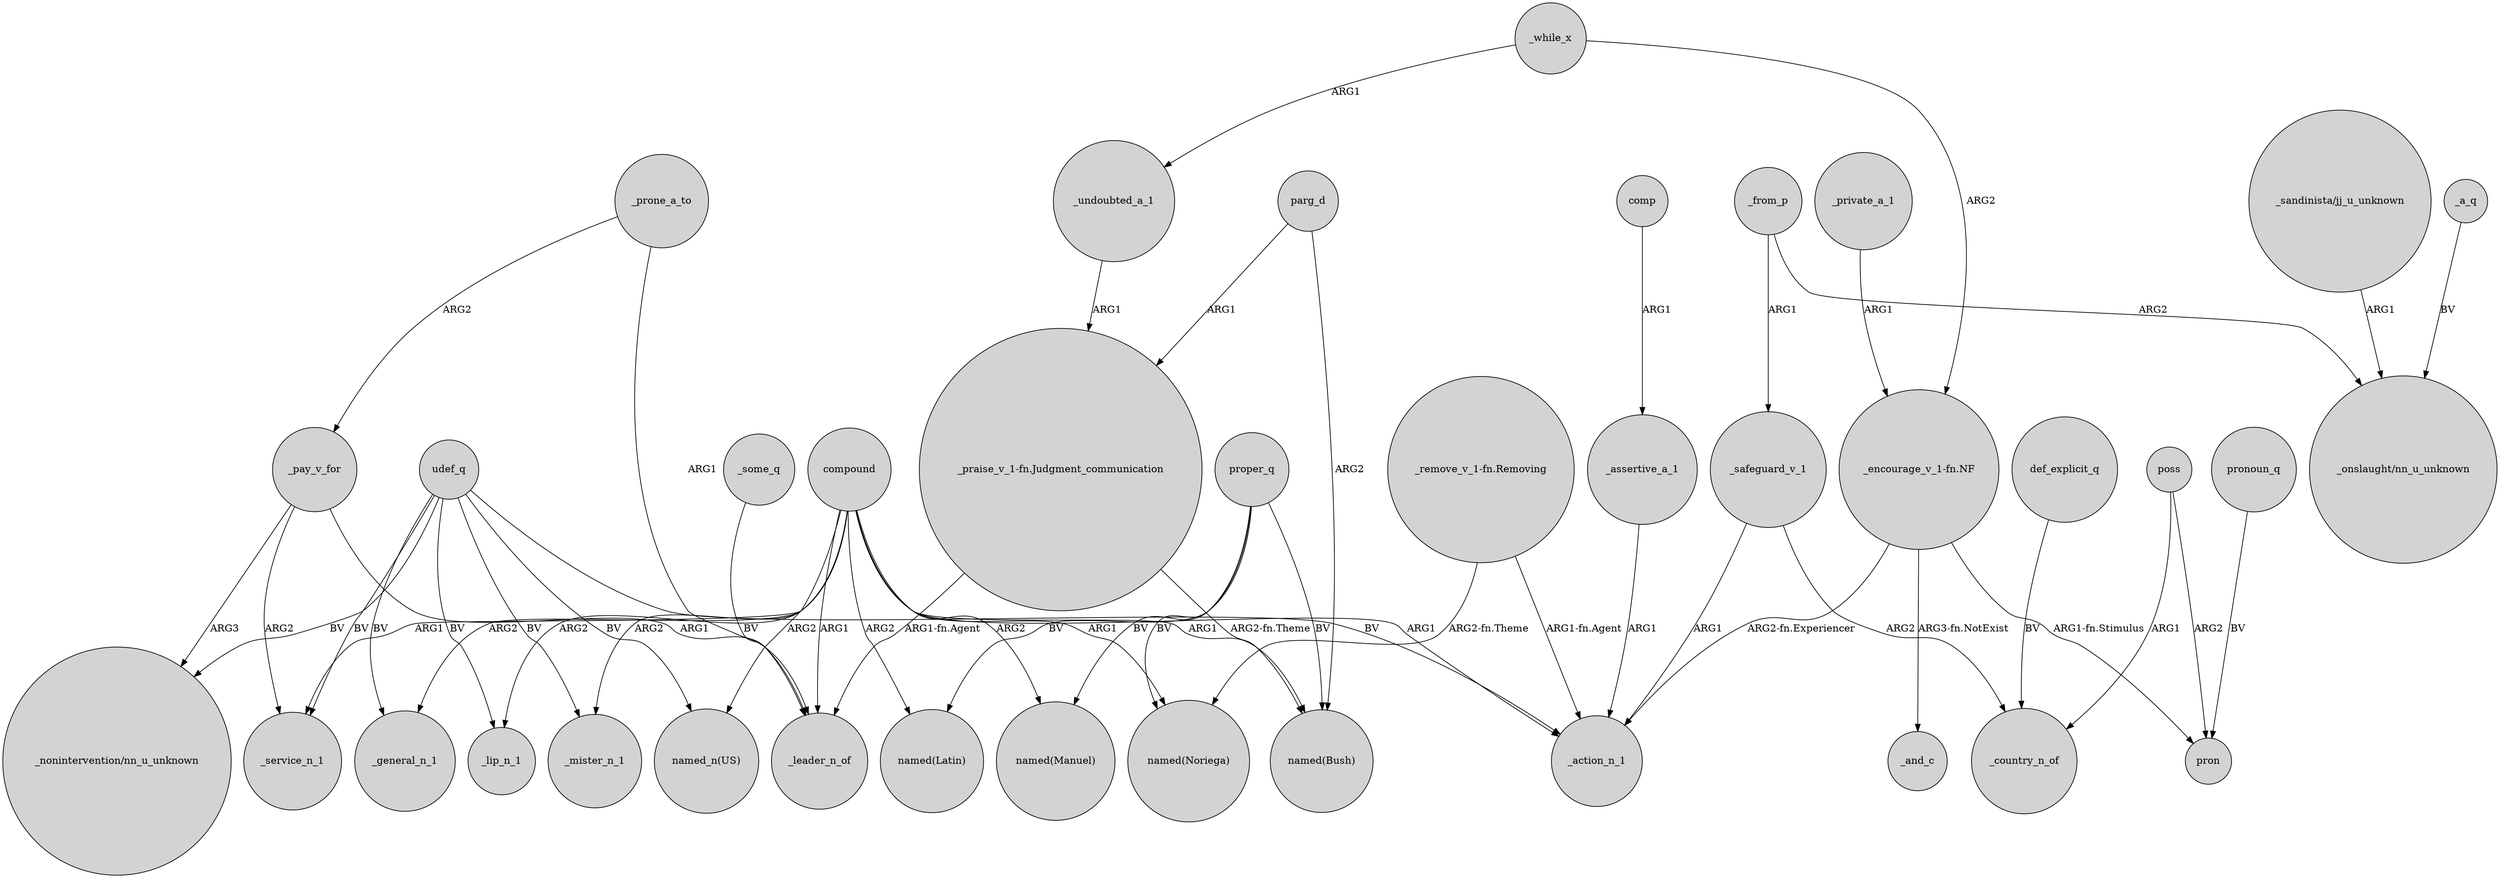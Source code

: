 digraph {
	node [shape=circle style=filled]
	_from_p -> _safeguard_v_1 [label=ARG1]
	compound -> _general_n_1 [label=ARG2]
	udef_q -> "named_n(US)" [label=BV]
	proper_q -> "named(Manuel)" [label=BV]
	poss -> pron [label=ARG2]
	_undoubted_a_1 -> "_praise_v_1-fn.Judgment_communication" [label=ARG1]
	compound -> _lip_n_1 [label=ARG2]
	"_praise_v_1-fn.Judgment_communication" -> "named(Bush)" [label="ARG2-fn.Theme"]
	compound -> _mister_n_1 [label=ARG2]
	"_encourage_v_1-fn.NF" -> _and_c [label="ARG3-fn.NotExist"]
	"_remove_v_1-fn.Removing" -> _action_n_1 [label="ARG1-fn.Agent"]
	parg_d -> "_praise_v_1-fn.Judgment_communication" [label=ARG1]
	udef_q -> "_nonintervention/nn_u_unknown" [label=BV]
	udef_q -> _mister_n_1 [label=BV]
	_while_x -> _undoubted_a_1 [label=ARG1]
	udef_q -> _general_n_1 [label=BV]
	_safeguard_v_1 -> _action_n_1 [label=ARG1]
	compound -> _leader_n_of [label=ARG1]
	_pay_v_for -> _service_n_1 [label=ARG2]
	_some_q -> _leader_n_of [label=BV]
	compound -> "named_n(US)" [label=ARG2]
	proper_q -> "named(Noriega)" [label=BV]
	_pay_v_for -> "_nonintervention/nn_u_unknown" [label=ARG3]
	"_encourage_v_1-fn.NF" -> pron [label="ARG1-fn.Stimulus"]
	parg_d -> "named(Bush)" [label=ARG2]
	comp -> _assertive_a_1 [label=ARG1]
	udef_q -> _lip_n_1 [label=BV]
	pronoun_q -> pron [label=BV]
	def_explicit_q -> _country_n_of [label=BV]
	udef_q -> _service_n_1 [label=BV]
	"_praise_v_1-fn.Judgment_communication" -> _leader_n_of [label="ARG1-fn.Agent"]
	compound -> "named(Noriega)" [label=ARG1]
	_prone_a_to -> _leader_n_of [label=ARG1]
	_pay_v_for -> _leader_n_of [label=ARG1]
	"_encourage_v_1-fn.NF" -> _action_n_1 [label="ARG2-fn.Experiencer"]
	poss -> _country_n_of [label=ARG1]
	proper_q -> "named(Bush)" [label=BV]
	_safeguard_v_1 -> _country_n_of [label=ARG2]
	compound -> _action_n_1 [label=ARG1]
	"_sandinista/jj_u_unknown" -> "_onslaught/nn_u_unknown" [label=ARG1]
	_while_x -> "_encourage_v_1-fn.NF" [label=ARG2]
	_prone_a_to -> _pay_v_for [label=ARG2]
	compound -> "named(Manuel)" [label=ARG2]
	udef_q -> _action_n_1 [label=BV]
	proper_q -> "named(Latin)" [label=BV]
	_from_p -> "_onslaught/nn_u_unknown" [label=ARG2]
	_assertive_a_1 -> _action_n_1 [label=ARG1]
	compound -> _service_n_1 [label=ARG1]
	_private_a_1 -> "_encourage_v_1-fn.NF" [label=ARG1]
	"_remove_v_1-fn.Removing" -> "named(Noriega)" [label="ARG2-fn.Theme"]
	_a_q -> "_onslaught/nn_u_unknown" [label=BV]
	compound -> "named(Latin)" [label=ARG2]
	compound -> "named(Bush)" [label=ARG1]
}

